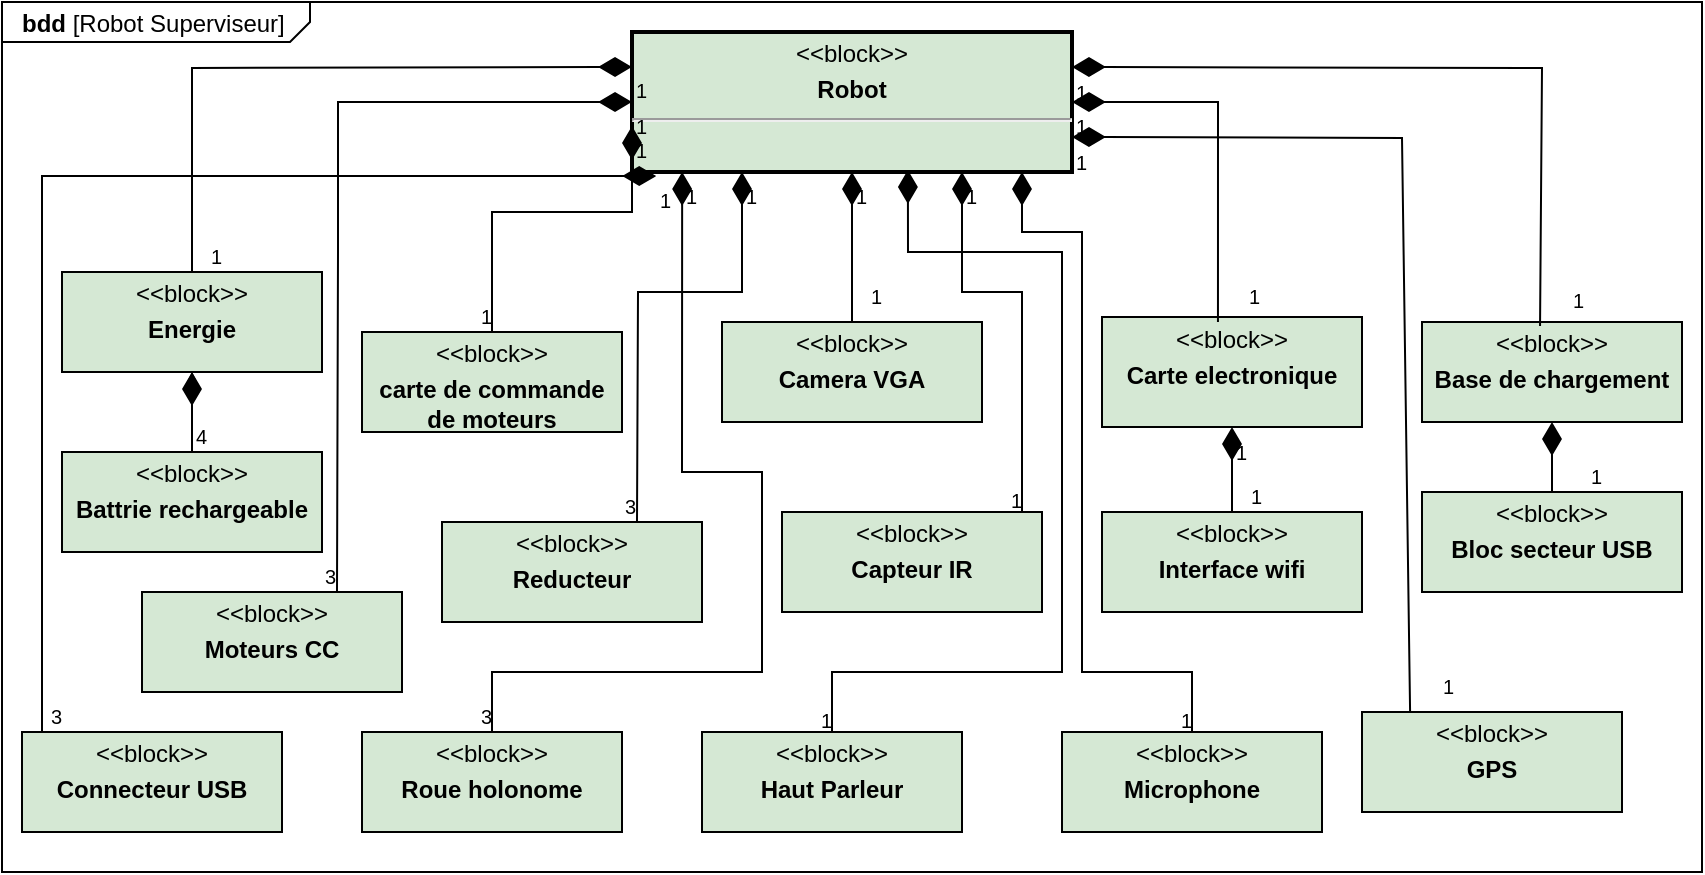 <mxfile version="22.1.18" type="github">
  <diagram name="Page-1" id="929967ad-93f9-6ef4-fab6-5d389245f69c">
    <mxGraphModel dx="880" dy="468" grid="1" gridSize="10" guides="1" tooltips="1" connect="1" arrows="1" fold="1" page="1" pageScale="1.5" pageWidth="1169" pageHeight="826" background="none" math="0" shadow="0">
      <root>
        <mxCell id="0" style=";html=1;" />
        <mxCell id="1" style=";html=1;" parent="0" />
        <mxCell id="1JTEnbURDjHA-v1O6xWS-1" value="&lt;p style=&quot;margin:0px;margin-top:4px;margin-left:10px;text-align:left;&quot;&gt;&lt;b&gt;bdd&lt;/b&gt;&amp;nbsp;[Robot Superviseur]&lt;/p&gt;" style="html=1;shape=mxgraph.sysml.package;labelX=154;align=left;spacingLeft=10;overflow=fill;recursiveResize=0;" vertex="1" parent="1">
          <mxGeometry x="90" y="75" width="850" height="435" as="geometry" />
        </mxCell>
        <mxCell id="1JTEnbURDjHA-v1O6xWS-7" value="&lt;p style=&quot;margin:0px;margin-top:4px;text-align:center;&quot;&gt;&amp;lt;&amp;lt;block&amp;gt;&amp;gt;&lt;/p&gt;&lt;p style=&quot;margin:0px;margin-top:4px;text-align:center;&quot;&gt;&lt;b style=&quot;background-color: initial;&quot;&gt;Robot&lt;/b&gt;&lt;/p&gt;&lt;hr&gt;&lt;p style=&quot;font-size: 10px; margin: 0px;&quot;&gt;&lt;br&gt;&lt;/p&gt;" style="shape=rect;html=1;overflow=fill;verticalAlign=top;align=left;whiteSpace=wrap;fillColor=#D5E8D4;gradientColor=#D5E8D4;strokeColor=#000000;strokeWidth=2;" vertex="1" parent="1">
          <mxGeometry x="405" y="90" width="220" height="70" as="geometry" />
        </mxCell>
        <mxCell id="1JTEnbURDjHA-v1O6xWS-22" value="&lt;p style=&quot;margin:0px;margin-top:4px;text-align:center;&quot;&gt;&amp;lt;&amp;lt;block&amp;gt;&amp;gt;&lt;/p&gt;&lt;p style=&quot;margin:0px;margin-top:4px;text-align:center;&quot;&gt;&lt;b&gt;carte de commande de moteurs&lt;/b&gt;&lt;br&gt;&lt;/p&gt;&lt;p style=&quot;font-size: 10px; margin: 0px;&quot;&gt;&lt;br&gt;&lt;/p&gt;" style="shape=rect;html=1;overflow=fill;verticalAlign=top;align=left;whiteSpace=wrap;fillColor=#d5e8d4;strokeColor=#000000;" vertex="1" parent="1">
          <mxGeometry x="270" y="240" width="130" height="50" as="geometry" />
        </mxCell>
        <mxCell id="1JTEnbURDjHA-v1O6xWS-23" value="&lt;p style=&quot;margin:0px;margin-top:4px;text-align:center;&quot;&gt;&amp;lt;&amp;lt;block&amp;gt;&amp;gt;&lt;/p&gt;&lt;p style=&quot;margin:0px;margin-top:4px;text-align:center;&quot;&gt;&lt;b style=&quot;background-color: initial;&quot;&gt;Capteur IR&lt;/b&gt;&lt;/p&gt;&lt;p style=&quot;font-size: 10px; margin: 0px;&quot;&gt;&lt;br&gt;&lt;/p&gt;" style="shape=rect;html=1;overflow=fill;verticalAlign=top;align=left;whiteSpace=wrap;fillColor=#d5e8d4;strokeColor=#000000;" vertex="1" parent="1">
          <mxGeometry x="480" y="330" width="130" height="50" as="geometry" />
        </mxCell>
        <mxCell id="1JTEnbURDjHA-v1O6xWS-24" value="&lt;p style=&quot;margin:0px;margin-top:4px;text-align:center;&quot;&gt;&amp;lt;&amp;lt;block&amp;gt;&amp;gt;&lt;/p&gt;&lt;p style=&quot;margin:0px;margin-top:4px;text-align:center;&quot;&gt;&lt;b&gt;Microphone&lt;/b&gt;&lt;/p&gt;&lt;p style=&quot;font-size: 10px; margin: 0px;&quot;&gt;&lt;br&gt;&lt;/p&gt;" style="shape=rect;html=1;overflow=fill;verticalAlign=top;align=left;whiteSpace=wrap;fillColor=#d5e8d4;strokeColor=#000000;" vertex="1" parent="1">
          <mxGeometry x="620" y="440" width="130" height="50" as="geometry" />
        </mxCell>
        <mxCell id="1JTEnbURDjHA-v1O6xWS-25" value="&lt;p style=&quot;margin:0px;margin-top:4px;text-align:center;&quot;&gt;&amp;lt;&amp;lt;block&amp;gt;&amp;gt;&lt;/p&gt;&lt;p style=&quot;margin:0px;margin-top:4px;text-align:center;&quot;&gt;&lt;b&gt;Moteurs CC&lt;/b&gt;&lt;/p&gt;" style="shape=rect;html=1;overflow=fill;verticalAlign=top;align=left;whiteSpace=wrap;fillColor=#d5e8d4;strokeColor=#000000;" vertex="1" parent="1">
          <mxGeometry x="160" y="370" width="130" height="50" as="geometry" />
        </mxCell>
        <mxCell id="1JTEnbURDjHA-v1O6xWS-26" value="&lt;p style=&quot;margin:0px;margin-top:4px;text-align:center;&quot;&gt;&amp;lt;&amp;lt;block&amp;gt;&amp;gt;&lt;/p&gt;&lt;p style=&quot;margin:0px;margin-top:4px;text-align:center;&quot;&gt;&lt;b&gt;Camera VGA&lt;/b&gt;&lt;/p&gt;" style="shape=rect;html=1;overflow=fill;verticalAlign=top;align=left;whiteSpace=wrap;fillColor=#d5e8d4;strokeColor=#000000;" vertex="1" parent="1">
          <mxGeometry x="450" y="235" width="130" height="50" as="geometry" />
        </mxCell>
        <mxCell id="1JTEnbURDjHA-v1O6xWS-27" value="&lt;p style=&quot;margin:0px;margin-top:4px;text-align:center;&quot;&gt;&amp;lt;&amp;lt;block&amp;gt;&amp;gt;&lt;/p&gt;&lt;p style=&quot;margin:0px;margin-top:4px;text-align:center;&quot;&gt;&lt;b&gt;Bloc secteur USB&lt;/b&gt;&lt;/p&gt;" style="shape=rect;html=1;overflow=fill;verticalAlign=top;align=left;whiteSpace=wrap;fillColor=#d5e8d4;strokeColor=#000000;" vertex="1" parent="1">
          <mxGeometry x="800" y="320" width="130" height="50" as="geometry" />
        </mxCell>
        <mxCell id="1JTEnbURDjHA-v1O6xWS-29" value="&lt;p style=&quot;margin:0px;margin-top:4px;text-align:center;&quot;&gt;&amp;lt;&amp;lt;block&amp;gt;&amp;gt;&lt;/p&gt;&lt;p style=&quot;margin:0px;margin-top:4px;text-align:center;&quot;&gt;&lt;b&gt;Energie&lt;/b&gt;&lt;/p&gt;" style="shape=rect;html=1;overflow=fill;verticalAlign=top;align=left;whiteSpace=wrap;fillColor=#d5e8d4;strokeColor=#000000;" vertex="1" parent="1">
          <mxGeometry x="120" y="210" width="130" height="50" as="geometry" />
        </mxCell>
        <mxCell id="1JTEnbURDjHA-v1O6xWS-30" value="&lt;p style=&quot;margin:0px;margin-top:4px;text-align:center;&quot;&gt;&amp;lt;&amp;lt;block&amp;gt;&amp;gt;&lt;/p&gt;&lt;p style=&quot;margin:0px;margin-top:4px;text-align:center;&quot;&gt;&lt;b&gt;Roue holonome&lt;/b&gt;&lt;br&gt;&lt;/p&gt;" style="shape=rect;html=1;overflow=fill;verticalAlign=top;align=left;whiteSpace=wrap;fillColor=#d5e8d4;strokeColor=#000000;" vertex="1" parent="1">
          <mxGeometry x="270" y="440" width="130" height="50" as="geometry" />
        </mxCell>
        <mxCell id="1JTEnbURDjHA-v1O6xWS-31" value="&lt;p style=&quot;margin:0px;margin-top:4px;text-align:center;&quot;&gt;&amp;lt;&amp;lt;block&amp;gt;&amp;gt;&lt;/p&gt;&lt;p style=&quot;margin:0px;margin-top:4px;text-align:center;&quot;&gt;&lt;b&gt;Carte electronique&lt;/b&gt;&lt;/p&gt;&lt;p style=&quot;margin:0px;margin-top:4px;text-align:center;&quot;&gt;&lt;br&gt;&lt;/p&gt;&lt;p style=&quot;font-size: 10px; margin: 0px;&quot;&gt;&lt;br&gt;&lt;/p&gt;" style="shape=rect;html=1;overflow=fill;verticalAlign=top;align=left;whiteSpace=wrap;fillColor=#d5e8d4;strokeColor=#000000;" vertex="1" parent="1">
          <mxGeometry x="640" y="232.5" width="130" height="55" as="geometry" />
        </mxCell>
        <mxCell id="1JTEnbURDjHA-v1O6xWS-32" value="&lt;p style=&quot;margin:0px;margin-top:4px;text-align:center;&quot;&gt;&amp;lt;&amp;lt;block&amp;gt;&amp;gt;&lt;/p&gt;&lt;p style=&quot;margin:0px;margin-top:4px;text-align:center;&quot;&gt;&lt;b&gt;Interface wifi&lt;/b&gt;&lt;/p&gt;" style="shape=rect;html=1;overflow=fill;verticalAlign=top;align=left;whiteSpace=wrap;fillColor=#d5e8d4;strokeColor=#000000;" vertex="1" parent="1">
          <mxGeometry x="640" y="330" width="130" height="50" as="geometry" />
        </mxCell>
        <mxCell id="1JTEnbURDjHA-v1O6xWS-33" value="&lt;p style=&quot;margin:0px;margin-top:4px;text-align:center;&quot;&gt;&amp;lt;&amp;lt;block&amp;gt;&amp;gt;&lt;/p&gt;&lt;p style=&quot;margin:0px;margin-top:4px;text-align:center;&quot;&gt;&lt;b&gt;Haut Parleur&lt;/b&gt;&lt;/p&gt;&lt;p style=&quot;font-size: 10px; margin: 0px;&quot;&gt;&lt;br&gt;&lt;/p&gt;" style="shape=rect;html=1;overflow=fill;verticalAlign=top;align=left;whiteSpace=wrap;fillColor=#d5e8d4;strokeColor=#000000;" vertex="1" parent="1">
          <mxGeometry x="440" y="440" width="130" height="50" as="geometry" />
        </mxCell>
        <mxCell id="1JTEnbURDjHA-v1O6xWS-35" value="&lt;p style=&quot;margin:0px;margin-top:4px;text-align:center;&quot;&gt;&amp;lt;&amp;lt;block&amp;gt;&amp;gt;&lt;/p&gt;&lt;p style=&quot;margin:0px;margin-top:4px;text-align:center;&quot;&gt;&lt;b style=&quot;background-color: initial;&quot;&gt;Base de chargement&lt;/b&gt;&lt;/p&gt;&lt;p style=&quot;font-size: 10px; margin: 0px;&quot;&gt;&lt;br&gt;&lt;/p&gt;" style="shape=rect;html=1;overflow=fill;verticalAlign=top;align=left;whiteSpace=wrap;fillColor=#d5e8d4;strokeColor=#000000;" vertex="1" parent="1">
          <mxGeometry x="800" y="235" width="130" height="50" as="geometry" />
        </mxCell>
        <mxCell id="1JTEnbURDjHA-v1O6xWS-37" value="&lt;p style=&quot;margin:0px;margin-top:4px;text-align:center;&quot;&gt;&amp;lt;&amp;lt;block&amp;gt;&amp;gt;&lt;/p&gt;&lt;p style=&quot;margin:0px;margin-top:4px;text-align:center;&quot;&gt;&lt;b&gt;Connecteur USB&lt;/b&gt;&lt;/p&gt;" style="shape=rect;html=1;overflow=fill;verticalAlign=top;align=left;whiteSpace=wrap;fillColor=#d5e8d4;strokeColor=#000000;" vertex="1" parent="1">
          <mxGeometry x="100" y="440" width="130" height="50" as="geometry" />
        </mxCell>
        <mxCell id="1JTEnbURDjHA-v1O6xWS-38" value="&lt;p style=&quot;margin:0px;margin-top:4px;text-align:center;&quot;&gt;&amp;lt;&amp;lt;block&amp;gt;&amp;gt;&lt;/p&gt;&lt;p style=&quot;margin:0px;margin-top:4px;text-align:center;&quot;&gt;&lt;b&gt;GPS&lt;/b&gt;&lt;/p&gt;&lt;p style=&quot;font-size: 10px; margin: 0px;&quot;&gt;&lt;br&gt;&lt;/p&gt;" style="shape=rect;html=1;overflow=fill;verticalAlign=top;align=left;whiteSpace=wrap;fillColor=#d5e8d4;strokeColor=#000000;" vertex="1" parent="1">
          <mxGeometry x="770" y="430" width="130" height="50" as="geometry" />
        </mxCell>
        <mxCell id="1JTEnbURDjHA-v1O6xWS-39" value="&lt;p style=&quot;margin:0px;margin-top:4px;text-align:center;&quot;&gt;&amp;lt;&amp;lt;block&amp;gt;&amp;gt;&lt;/p&gt;&lt;p style=&quot;margin:0px;margin-top:4px;text-align:center;&quot;&gt;&lt;b&gt;Reducteur&lt;/b&gt;&lt;/p&gt;&lt;p style=&quot;font-size: 10px; margin: 0px;&quot;&gt;&lt;br&gt;&lt;/p&gt;" style="shape=rect;html=1;overflow=fill;verticalAlign=top;align=left;whiteSpace=wrap;fillColor=#d5e8d4;strokeColor=#000000;" vertex="1" parent="1">
          <mxGeometry x="310" y="335" width="130" height="50" as="geometry" />
        </mxCell>
        <mxCell id="1JTEnbURDjHA-v1O6xWS-42" value="" style="align=right;html=1;verticalAlign=bottom;endArrow=none;startArrow=diamondThin;startSize=14;startFill=1;edgeStyle=none;rounded=0;exitX=0;exitY=0.25;exitDx=0;exitDy=0;entryX=0.5;entryY=0;entryDx=0;entryDy=0;" edge="1" parent="1" source="1JTEnbURDjHA-v1O6xWS-7" target="1JTEnbURDjHA-v1O6xWS-29">
          <mxGeometry x="1" relative="1" as="geometry">
            <mxPoint x="450" y="250" as="sourcePoint" />
            <mxPoint x="610" y="250" as="targetPoint" />
            <Array as="points">
              <mxPoint x="185" y="108" />
            </Array>
          </mxGeometry>
        </mxCell>
        <mxCell id="1JTEnbURDjHA-v1O6xWS-43" value="1" style="resizable=0;html=1;align=left;verticalAlign=top;labelBackgroundColor=none;fontSize=10" connectable="0" vertex="1" parent="1JTEnbURDjHA-v1O6xWS-42">
          <mxGeometry x="-1" relative="1" as="geometry" />
        </mxCell>
        <mxCell id="1JTEnbURDjHA-v1O6xWS-44" value="1" style="resizable=0;html=1;align=right;verticalAlign=top;labelBackgroundColor=none;fontSize=10" connectable="0" vertex="1" parent="1JTEnbURDjHA-v1O6xWS-42">
          <mxGeometry x="1" relative="1" as="geometry">
            <mxPoint x="15" y="-20" as="offset" />
          </mxGeometry>
        </mxCell>
        <mxCell id="1JTEnbURDjHA-v1O6xWS-53" value="" style="edgeStyle=orthogonalEdgeStyle;rounded=0;orthogonalLoop=1;jettySize=auto;html=1;" edge="1" parent="1" source="1JTEnbURDjHA-v1O6xWS-46" target="1JTEnbURDjHA-v1O6xWS-29">
          <mxGeometry relative="1" as="geometry" />
        </mxCell>
        <mxCell id="1JTEnbURDjHA-v1O6xWS-46" value="&lt;p style=&quot;margin:0px;margin-top:4px;text-align:center;&quot;&gt;&amp;lt;&amp;lt;block&amp;gt;&amp;gt;&lt;/p&gt;&lt;p style=&quot;margin:0px;margin-top:4px;text-align:center;&quot;&gt;&lt;b&gt;Battrie rechargeable&lt;/b&gt;&lt;/p&gt;" style="shape=rect;html=1;overflow=fill;verticalAlign=top;align=left;whiteSpace=wrap;fillColor=#d5e8d4;strokeColor=#000000;" vertex="1" parent="1">
          <mxGeometry x="120" y="300" width="130" height="50" as="geometry" />
        </mxCell>
        <mxCell id="1JTEnbURDjHA-v1O6xWS-47" value="" style="align=right;html=1;verticalAlign=bottom;endArrow=none;startArrow=diamondThin;startSize=14;startFill=1;edgeStyle=none;rounded=0;exitX=0.5;exitY=1;exitDx=0;exitDy=0;entryX=0.5;entryY=0;entryDx=0;entryDy=0;" edge="1" parent="1" source="1JTEnbURDjHA-v1O6xWS-29" target="1JTEnbURDjHA-v1O6xWS-46">
          <mxGeometry x="0.5" y="-15" relative="1" as="geometry">
            <mxPoint x="450" y="350" as="sourcePoint" />
            <mxPoint x="165" y="300" as="targetPoint" />
            <mxPoint as="offset" />
          </mxGeometry>
        </mxCell>
        <mxCell id="1JTEnbURDjHA-v1O6xWS-48" value="4" style="resizable=0;html=1;align=left;verticalAlign=top;labelBackgroundColor=none;fontSize=10" connectable="0" vertex="1" parent="1JTEnbURDjHA-v1O6xWS-47">
          <mxGeometry x="-1" relative="1" as="geometry">
            <mxPoint y="20" as="offset" />
          </mxGeometry>
        </mxCell>
        <mxCell id="1JTEnbURDjHA-v1O6xWS-54" value="" style="align=right;html=1;verticalAlign=bottom;endArrow=none;startArrow=diamondThin;startSize=14;startFill=1;edgeStyle=none;rounded=0;exitX=0;exitY=0.671;exitDx=0;exitDy=0;entryX=0.5;entryY=0;entryDx=0;entryDy=0;exitPerimeter=0;" edge="1" parent="1" source="1JTEnbURDjHA-v1O6xWS-7" target="1JTEnbURDjHA-v1O6xWS-22">
          <mxGeometry x="0.824" y="-3" relative="1" as="geometry">
            <mxPoint x="450" y="270" as="sourcePoint" />
            <mxPoint x="610" y="270" as="targetPoint" />
            <Array as="points">
              <mxPoint x="405" y="180" />
              <mxPoint x="335" y="180" />
            </Array>
            <mxPoint as="offset" />
          </mxGeometry>
        </mxCell>
        <mxCell id="1JTEnbURDjHA-v1O6xWS-55" value="1" style="resizable=0;html=1;align=left;verticalAlign=top;labelBackgroundColor=none;fontSize=10" connectable="0" vertex="1" parent="1JTEnbURDjHA-v1O6xWS-54">
          <mxGeometry x="-1" relative="1" as="geometry" />
        </mxCell>
        <mxCell id="1JTEnbURDjHA-v1O6xWS-56" value="1" style="resizable=0;html=1;align=right;verticalAlign=top;labelBackgroundColor=none;fontSize=10" connectable="0" vertex="1" parent="1JTEnbURDjHA-v1O6xWS-54">
          <mxGeometry x="1" relative="1" as="geometry">
            <mxPoint y="-20" as="offset" />
          </mxGeometry>
        </mxCell>
        <mxCell id="1JTEnbURDjHA-v1O6xWS-59" value="" style="align=right;html=1;verticalAlign=bottom;endArrow=none;startArrow=diamondThin;startSize=14;startFill=1;edgeStyle=none;rounded=0;exitX=0.5;exitY=1;exitDx=0;exitDy=0;entryX=0.5;entryY=0;entryDx=0;entryDy=0;" edge="1" parent="1" source="1JTEnbURDjHA-v1O6xWS-7" target="1JTEnbURDjHA-v1O6xWS-26">
          <mxGeometry x="1" relative="1" as="geometry">
            <mxPoint x="450" y="270" as="sourcePoint" />
            <mxPoint x="610" y="270" as="targetPoint" />
          </mxGeometry>
        </mxCell>
        <mxCell id="1JTEnbURDjHA-v1O6xWS-60" value="1" style="resizable=0;html=1;align=left;verticalAlign=top;labelBackgroundColor=none;fontSize=10" connectable="0" vertex="1" parent="1JTEnbURDjHA-v1O6xWS-59">
          <mxGeometry x="-1" relative="1" as="geometry" />
        </mxCell>
        <mxCell id="1JTEnbURDjHA-v1O6xWS-61" value="1" style="resizable=0;html=1;align=right;verticalAlign=top;labelBackgroundColor=none;fontSize=10" connectable="0" vertex="1" parent="1JTEnbURDjHA-v1O6xWS-59">
          <mxGeometry x="1" relative="1" as="geometry">
            <mxPoint x="15" y="-25" as="offset" />
          </mxGeometry>
        </mxCell>
        <mxCell id="1JTEnbURDjHA-v1O6xWS-65" value="" style="align=right;html=1;verticalAlign=bottom;endArrow=none;startArrow=diamondThin;startSize=14;startFill=1;edgeStyle=none;rounded=0;exitX=1;exitY=0.5;exitDx=0;exitDy=0;entryX=0.446;entryY=0.045;entryDx=0;entryDy=0;entryPerimeter=0;" edge="1" parent="1" source="1JTEnbURDjHA-v1O6xWS-7" target="1JTEnbURDjHA-v1O6xWS-31">
          <mxGeometry x="1" relative="1" as="geometry">
            <mxPoint x="450" y="270" as="sourcePoint" />
            <mxPoint x="610" y="270" as="targetPoint" />
            <Array as="points">
              <mxPoint x="698" y="125" />
            </Array>
          </mxGeometry>
        </mxCell>
        <mxCell id="1JTEnbURDjHA-v1O6xWS-66" value="1" style="resizable=0;html=1;align=left;verticalAlign=top;labelBackgroundColor=none;fontSize=10" connectable="0" vertex="1" parent="1JTEnbURDjHA-v1O6xWS-65">
          <mxGeometry x="-1" relative="1" as="geometry" />
        </mxCell>
        <mxCell id="1JTEnbURDjHA-v1O6xWS-67" value="1" style="resizable=0;html=1;align=right;verticalAlign=top;labelBackgroundColor=none;fontSize=10" connectable="0" vertex="1" parent="1JTEnbURDjHA-v1O6xWS-65">
          <mxGeometry x="1" relative="1" as="geometry">
            <mxPoint x="22" y="-25" as="offset" />
          </mxGeometry>
        </mxCell>
        <mxCell id="1JTEnbURDjHA-v1O6xWS-68" value="" style="align=right;html=1;verticalAlign=bottom;endArrow=none;startArrow=diamondThin;startSize=14;startFill=1;edgeStyle=none;rounded=0;exitX=1;exitY=0.25;exitDx=0;exitDy=0;entryX=0.454;entryY=0.04;entryDx=0;entryDy=0;entryPerimeter=0;" edge="1" parent="1" source="1JTEnbURDjHA-v1O6xWS-7" target="1JTEnbURDjHA-v1O6xWS-35">
          <mxGeometry x="1" relative="1" as="geometry">
            <mxPoint x="635" y="135" as="sourcePoint" />
            <mxPoint x="688" y="245" as="targetPoint" />
            <Array as="points">
              <mxPoint x="860" y="108" />
            </Array>
          </mxGeometry>
        </mxCell>
        <mxCell id="1JTEnbURDjHA-v1O6xWS-69" value="1" style="resizable=0;html=1;align=left;verticalAlign=top;labelBackgroundColor=none;fontSize=10" connectable="0" vertex="1" parent="1JTEnbURDjHA-v1O6xWS-68">
          <mxGeometry x="-1" relative="1" as="geometry" />
        </mxCell>
        <mxCell id="1JTEnbURDjHA-v1O6xWS-70" value="1" style="resizable=0;html=1;align=right;verticalAlign=top;labelBackgroundColor=none;fontSize=10" connectable="0" vertex="1" parent="1JTEnbURDjHA-v1O6xWS-68">
          <mxGeometry x="1" relative="1" as="geometry">
            <mxPoint x="22" y="-25" as="offset" />
          </mxGeometry>
        </mxCell>
        <mxCell id="1JTEnbURDjHA-v1O6xWS-71" value="" style="align=right;html=1;verticalAlign=bottom;endArrow=none;startArrow=diamondThin;startSize=14;startFill=1;edgeStyle=none;rounded=0;exitX=0;exitY=0.5;exitDx=0;exitDy=0;entryX=0.75;entryY=0;entryDx=0;entryDy=0;" edge="1" parent="1" source="1JTEnbURDjHA-v1O6xWS-7" target="1JTEnbURDjHA-v1O6xWS-25">
          <mxGeometry x="0.824" y="-3" relative="1" as="geometry">
            <mxPoint x="420" y="120" as="sourcePoint" />
            <mxPoint x="350" y="235" as="targetPoint" />
            <Array as="points">
              <mxPoint x="258" y="125" />
              <mxPoint x="258" y="200" />
            </Array>
            <mxPoint as="offset" />
          </mxGeometry>
        </mxCell>
        <mxCell id="1JTEnbURDjHA-v1O6xWS-72" value="1" style="resizable=0;html=1;align=left;verticalAlign=top;labelBackgroundColor=none;fontSize=10" connectable="0" vertex="1" parent="1JTEnbURDjHA-v1O6xWS-71">
          <mxGeometry x="-1" relative="1" as="geometry" />
        </mxCell>
        <mxCell id="1JTEnbURDjHA-v1O6xWS-73" value="3" style="resizable=0;html=1;align=right;verticalAlign=top;labelBackgroundColor=none;fontSize=10" connectable="0" vertex="1" parent="1JTEnbURDjHA-v1O6xWS-71">
          <mxGeometry x="1" relative="1" as="geometry">
            <mxPoint y="-20" as="offset" />
          </mxGeometry>
        </mxCell>
        <mxCell id="1JTEnbURDjHA-v1O6xWS-74" value="" style="align=right;html=1;verticalAlign=bottom;endArrow=none;startArrow=diamondThin;startSize=14;startFill=1;edgeStyle=none;rounded=0;exitX=0.25;exitY=1;exitDx=0;exitDy=0;entryX=0.75;entryY=0;entryDx=0;entryDy=0;" edge="1" parent="1" source="1JTEnbURDjHA-v1O6xWS-7" target="1JTEnbURDjHA-v1O6xWS-39">
          <mxGeometry x="0.824" y="-3" relative="1" as="geometry">
            <mxPoint x="415" y="135" as="sourcePoint" />
            <mxPoint x="268" y="380" as="targetPoint" />
            <Array as="points">
              <mxPoint x="460" y="220" />
              <mxPoint x="408" y="220" />
            </Array>
            <mxPoint as="offset" />
          </mxGeometry>
        </mxCell>
        <mxCell id="1JTEnbURDjHA-v1O6xWS-75" value="1" style="resizable=0;html=1;align=left;verticalAlign=top;labelBackgroundColor=none;fontSize=10" connectable="0" vertex="1" parent="1JTEnbURDjHA-v1O6xWS-74">
          <mxGeometry x="-1" relative="1" as="geometry" />
        </mxCell>
        <mxCell id="1JTEnbURDjHA-v1O6xWS-76" value="3" style="resizable=0;html=1;align=right;verticalAlign=top;labelBackgroundColor=none;fontSize=10" connectable="0" vertex="1" parent="1JTEnbURDjHA-v1O6xWS-74">
          <mxGeometry x="1" relative="1" as="geometry">
            <mxPoint y="-20" as="offset" />
          </mxGeometry>
        </mxCell>
        <mxCell id="1JTEnbURDjHA-v1O6xWS-78" value="" style="align=right;html=1;verticalAlign=bottom;endArrow=none;startArrow=diamondThin;startSize=14;startFill=1;edgeStyle=none;rounded=0;exitX=0.114;exitY=1;exitDx=0;exitDy=0;entryX=0.5;entryY=0;entryDx=0;entryDy=0;exitPerimeter=0;" edge="1" parent="1" source="1JTEnbURDjHA-v1O6xWS-7" target="1JTEnbURDjHA-v1O6xWS-30">
          <mxGeometry x="0.824" y="-3" relative="1" as="geometry">
            <mxPoint x="470" y="170" as="sourcePoint" />
            <mxPoint x="418" y="345" as="targetPoint" />
            <Array as="points">
              <mxPoint x="430" y="310" />
              <mxPoint x="470" y="310" />
              <mxPoint x="470" y="410" />
              <mxPoint x="335" y="410" />
            </Array>
            <mxPoint as="offset" />
          </mxGeometry>
        </mxCell>
        <mxCell id="1JTEnbURDjHA-v1O6xWS-79" value="1" style="resizable=0;html=1;align=left;verticalAlign=top;labelBackgroundColor=none;fontSize=10" connectable="0" vertex="1" parent="1JTEnbURDjHA-v1O6xWS-78">
          <mxGeometry x="-1" relative="1" as="geometry" />
        </mxCell>
        <mxCell id="1JTEnbURDjHA-v1O6xWS-80" value="3" style="resizable=0;html=1;align=right;verticalAlign=top;labelBackgroundColor=none;fontSize=10" connectable="0" vertex="1" parent="1JTEnbURDjHA-v1O6xWS-78">
          <mxGeometry x="1" relative="1" as="geometry">
            <mxPoint y="-20" as="offset" />
          </mxGeometry>
        </mxCell>
        <mxCell id="1JTEnbURDjHA-v1O6xWS-81" value="" style="align=right;html=1;verticalAlign=bottom;endArrow=none;startArrow=diamondThin;startSize=14;startFill=1;edgeStyle=none;rounded=0;exitX=0.055;exitY=1.029;exitDx=0;exitDy=0;exitPerimeter=0;" edge="1" parent="1" source="1JTEnbURDjHA-v1O6xWS-7">
          <mxGeometry x="0.824" y="-3" relative="1" as="geometry">
            <mxPoint x="415" y="135" as="sourcePoint" />
            <mxPoint x="110" y="400" as="targetPoint" />
            <Array as="points">
              <mxPoint x="110" y="162" />
              <mxPoint x="110" y="440" />
            </Array>
            <mxPoint as="offset" />
          </mxGeometry>
        </mxCell>
        <mxCell id="1JTEnbURDjHA-v1O6xWS-82" value="1" style="resizable=0;html=1;align=left;verticalAlign=top;labelBackgroundColor=none;fontSize=10" connectable="0" vertex="1" parent="1JTEnbURDjHA-v1O6xWS-81">
          <mxGeometry x="-1" relative="1" as="geometry" />
        </mxCell>
        <mxCell id="1JTEnbURDjHA-v1O6xWS-83" value="3" style="resizable=0;html=1;align=right;verticalAlign=top;labelBackgroundColor=none;fontSize=10;direction=south;" connectable="0" vertex="1" parent="1JTEnbURDjHA-v1O6xWS-81">
          <mxGeometry x="1" relative="1" as="geometry">
            <mxPoint x="10" y="20" as="offset" />
          </mxGeometry>
        </mxCell>
        <mxCell id="1JTEnbURDjHA-v1O6xWS-86" value="" style="align=right;html=1;verticalAlign=bottom;endArrow=none;startArrow=diamondThin;startSize=14;startFill=1;edgeStyle=none;rounded=0;exitX=0.5;exitY=1;exitDx=0;exitDy=0;entryX=0.5;entryY=0;entryDx=0;entryDy=0;" edge="1" parent="1" source="1JTEnbURDjHA-v1O6xWS-35" target="1JTEnbURDjHA-v1O6xWS-27">
          <mxGeometry x="1" relative="1" as="geometry">
            <mxPoint x="740" y="310" as="sourcePoint" />
            <mxPoint x="900" y="310" as="targetPoint" />
          </mxGeometry>
        </mxCell>
        <mxCell id="1JTEnbURDjHA-v1O6xWS-88" value="1" style="resizable=0;html=1;align=right;verticalAlign=top;labelBackgroundColor=none;fontSize=10" connectable="0" vertex="1" parent="1JTEnbURDjHA-v1O6xWS-86">
          <mxGeometry x="1" relative="1" as="geometry">
            <mxPoint x="25" y="-20" as="offset" />
          </mxGeometry>
        </mxCell>
        <mxCell id="1JTEnbURDjHA-v1O6xWS-89" value="" style="align=right;html=1;verticalAlign=bottom;endArrow=none;startArrow=diamondThin;startSize=14;startFill=1;edgeStyle=none;rounded=0;exitX=0.75;exitY=1;exitDx=0;exitDy=0;" edge="1" parent="1" source="1JTEnbURDjHA-v1O6xWS-7">
          <mxGeometry x="0.999" relative="1" as="geometry">
            <mxPoint x="420" y="320" as="sourcePoint" />
            <mxPoint x="600" y="330" as="targetPoint" />
            <Array as="points">
              <mxPoint x="570" y="220" />
              <mxPoint x="600" y="220" />
            </Array>
            <mxPoint as="offset" />
          </mxGeometry>
        </mxCell>
        <mxCell id="1JTEnbURDjHA-v1O6xWS-90" value="1" style="resizable=0;html=1;align=left;verticalAlign=top;labelBackgroundColor=none;fontSize=10" connectable="0" vertex="1" parent="1JTEnbURDjHA-v1O6xWS-89">
          <mxGeometry x="-1" relative="1" as="geometry" />
        </mxCell>
        <mxCell id="1JTEnbURDjHA-v1O6xWS-91" value="1" style="resizable=0;html=1;align=right;verticalAlign=top;labelBackgroundColor=none;fontSize=10" connectable="0" vertex="1" parent="1JTEnbURDjHA-v1O6xWS-89">
          <mxGeometry x="1" relative="1" as="geometry">
            <mxPoint y="-18" as="offset" />
          </mxGeometry>
        </mxCell>
        <mxCell id="1JTEnbURDjHA-v1O6xWS-92" value="" style="align=right;html=1;verticalAlign=bottom;endArrow=none;startArrow=diamondThin;startSize=14;startFill=1;edgeStyle=none;rounded=0;entryX=0.5;entryY=0;entryDx=0;entryDy=0;exitX=0.627;exitY=0.986;exitDx=0;exitDy=0;exitPerimeter=0;" edge="1" parent="1" source="1JTEnbURDjHA-v1O6xWS-7" target="1JTEnbURDjHA-v1O6xWS-33">
          <mxGeometry x="0.999" relative="1" as="geometry">
            <mxPoint x="595" y="160" as="sourcePoint" />
            <mxPoint x="625" y="328" as="targetPoint" />
            <Array as="points">
              <mxPoint x="543" y="200" />
              <mxPoint x="620" y="200" />
              <mxPoint x="620" y="410" />
              <mxPoint x="505" y="410" />
            </Array>
            <mxPoint as="offset" />
          </mxGeometry>
        </mxCell>
        <mxCell id="1JTEnbURDjHA-v1O6xWS-94" value="1" style="resizable=0;html=1;align=right;verticalAlign=top;labelBackgroundColor=none;fontSize=10" connectable="0" vertex="1" parent="1JTEnbURDjHA-v1O6xWS-92">
          <mxGeometry x="1" relative="1" as="geometry">
            <mxPoint y="-18" as="offset" />
          </mxGeometry>
        </mxCell>
        <mxCell id="1JTEnbURDjHA-v1O6xWS-98" value="" style="align=right;html=1;verticalAlign=bottom;endArrow=none;startArrow=diamondThin;startSize=14;startFill=1;edgeStyle=none;rounded=0;exitX=0.5;exitY=1;exitDx=0;exitDy=0;entryX=0.5;entryY=0;entryDx=0;entryDy=0;" edge="1" parent="1" source="1JTEnbURDjHA-v1O6xWS-31" target="1JTEnbURDjHA-v1O6xWS-32">
          <mxGeometry x="1" relative="1" as="geometry">
            <mxPoint x="420" y="320" as="sourcePoint" />
            <mxPoint x="580" y="320" as="targetPoint" />
          </mxGeometry>
        </mxCell>
        <mxCell id="1JTEnbURDjHA-v1O6xWS-99" value="1" style="resizable=0;html=1;align=left;verticalAlign=top;labelBackgroundColor=none;fontSize=10" connectable="0" vertex="1" parent="1JTEnbURDjHA-v1O6xWS-98">
          <mxGeometry x="-1" relative="1" as="geometry" />
        </mxCell>
        <mxCell id="1JTEnbURDjHA-v1O6xWS-100" value="1" style="resizable=0;html=1;align=right;verticalAlign=top;labelBackgroundColor=none;fontSize=10" connectable="0" vertex="1" parent="1JTEnbURDjHA-v1O6xWS-98">
          <mxGeometry x="1" relative="1" as="geometry">
            <mxPoint x="15" y="-20" as="offset" />
          </mxGeometry>
        </mxCell>
        <mxCell id="1JTEnbURDjHA-v1O6xWS-101" value="" style="align=right;html=1;verticalAlign=bottom;endArrow=none;startArrow=diamondThin;startSize=14;startFill=1;edgeStyle=none;rounded=0;exitX=1;exitY=0.75;exitDx=0;exitDy=0;entryX=0.185;entryY=0;entryDx=0;entryDy=0;entryPerimeter=0;" edge="1" parent="1" source="1JTEnbURDjHA-v1O6xWS-7" target="1JTEnbURDjHA-v1O6xWS-38">
          <mxGeometry x="1" relative="1" as="geometry">
            <mxPoint x="635" y="135" as="sourcePoint" />
            <mxPoint x="708" y="245" as="targetPoint" />
            <Array as="points">
              <mxPoint x="790" y="143" />
            </Array>
          </mxGeometry>
        </mxCell>
        <mxCell id="1JTEnbURDjHA-v1O6xWS-102" value="1" style="resizable=0;html=1;align=left;verticalAlign=top;labelBackgroundColor=none;fontSize=10" connectable="0" vertex="1" parent="1JTEnbURDjHA-v1O6xWS-101">
          <mxGeometry x="-1" relative="1" as="geometry" />
        </mxCell>
        <mxCell id="1JTEnbURDjHA-v1O6xWS-103" value="1" style="resizable=0;html=1;align=right;verticalAlign=top;labelBackgroundColor=none;fontSize=10" connectable="0" vertex="1" parent="1JTEnbURDjHA-v1O6xWS-101">
          <mxGeometry x="1" relative="1" as="geometry">
            <mxPoint x="22" y="-25" as="offset" />
          </mxGeometry>
        </mxCell>
        <mxCell id="1JTEnbURDjHA-v1O6xWS-104" value="" style="align=right;html=1;verticalAlign=bottom;endArrow=none;startArrow=diamondThin;startSize=14;startFill=1;edgeStyle=none;rounded=0;entryX=0.5;entryY=0;entryDx=0;entryDy=0;" edge="1" parent="1" target="1JTEnbURDjHA-v1O6xWS-24">
          <mxGeometry x="0.999" relative="1" as="geometry">
            <mxPoint x="600" y="160" as="sourcePoint" />
            <mxPoint x="515" y="450" as="targetPoint" />
            <Array as="points">
              <mxPoint x="600" y="190" />
              <mxPoint x="630" y="190" />
              <mxPoint x="630" y="210" />
              <mxPoint x="630" y="410" />
              <mxPoint x="685" y="410" />
            </Array>
            <mxPoint as="offset" />
          </mxGeometry>
        </mxCell>
        <mxCell id="1JTEnbURDjHA-v1O6xWS-105" value="1" style="resizable=0;html=1;align=right;verticalAlign=top;labelBackgroundColor=none;fontSize=10" connectable="0" vertex="1" parent="1JTEnbURDjHA-v1O6xWS-104">
          <mxGeometry x="1" relative="1" as="geometry">
            <mxPoint y="-18" as="offset" />
          </mxGeometry>
        </mxCell>
      </root>
    </mxGraphModel>
  </diagram>
</mxfile>
